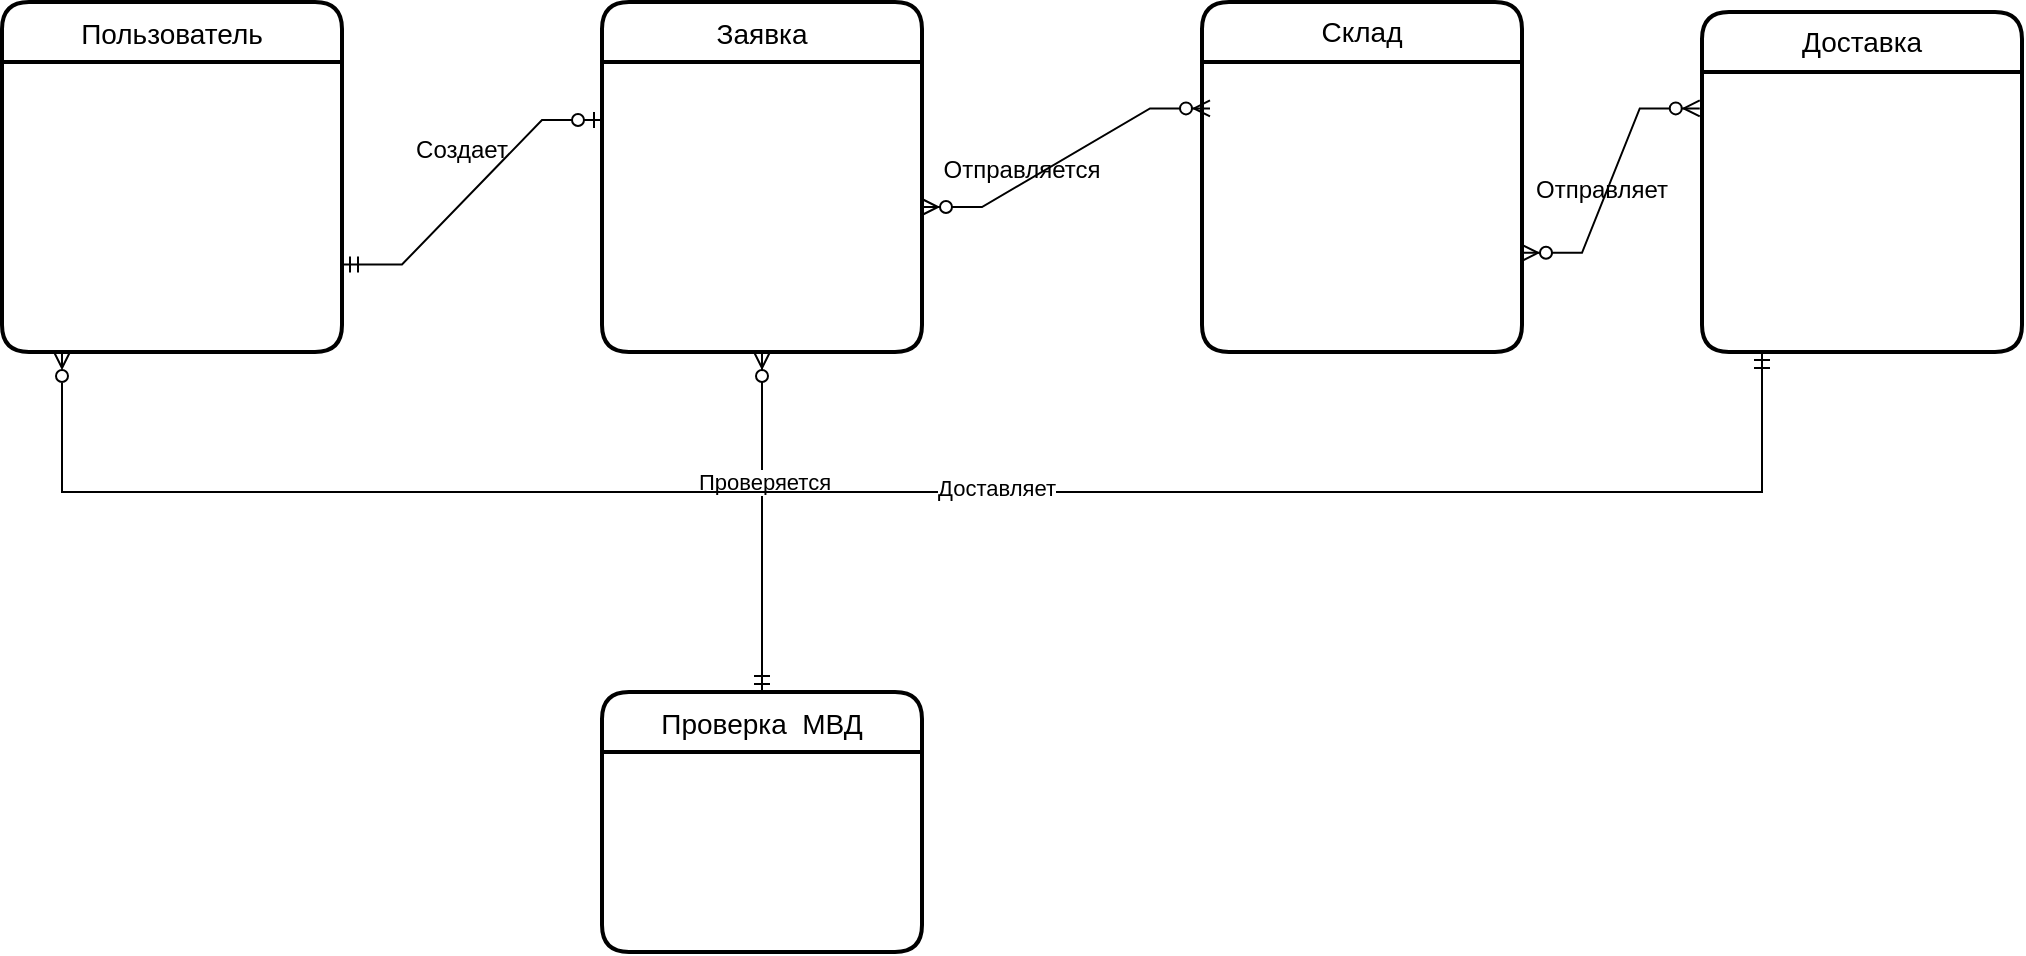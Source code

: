<mxfile version="24.7.17">
  <diagram id="xrxMtvPM4jD022jB3djA" name="ER модель">
    <mxGraphModel dx="1036" dy="614" grid="1" gridSize="10" guides="1" tooltips="1" connect="1" arrows="1" fold="1" page="1" pageScale="1" pageWidth="827" pageHeight="1169" math="0" shadow="0">
      <root>
        <mxCell id="0" />
        <mxCell id="1" parent="0" />
        <mxCell id="iiYwfUWWMAuivROCwT6N-2" value="Проверка  МВД" style="swimlane;childLayout=stackLayout;horizontal=1;startSize=30;horizontalStack=0;rounded=1;fontSize=14;fontStyle=0;strokeWidth=2;resizeParent=0;resizeLast=1;shadow=0;dashed=0;align=center;" parent="1" vertex="1">
          <mxGeometry x="320" y="370" width="160" height="130" as="geometry" />
        </mxCell>
        <mxCell id="iiYwfUWWMAuivROCwT6N-6" value="Пользователь" style="swimlane;childLayout=stackLayout;horizontal=1;startSize=30;horizontalStack=0;rounded=1;fontSize=14;fontStyle=0;strokeWidth=2;resizeParent=0;resizeLast=1;shadow=0;dashed=0;align=center;" parent="1" vertex="1">
          <mxGeometry x="20" y="25" width="170" height="175" as="geometry" />
        </mxCell>
        <mxCell id="iiYwfUWWMAuivROCwT6N-8" value="Заявка" style="swimlane;childLayout=stackLayout;horizontal=1;startSize=30;horizontalStack=0;rounded=1;fontSize=14;fontStyle=0;strokeWidth=2;resizeParent=0;resizeLast=1;shadow=0;dashed=0;align=center;" parent="1" vertex="1">
          <mxGeometry x="320" y="25" width="160" height="175" as="geometry" />
        </mxCell>
        <mxCell id="iiYwfUWWMAuivROCwT6N-13" value="&lt;span style=&quot;font-size: 12px;&quot;&gt;Создает&lt;/span&gt;" style="text;html=1;strokeColor=none;fillColor=none;align=center;verticalAlign=middle;whiteSpace=wrap;rounded=0;fontSize=20;" parent="1" vertex="1">
          <mxGeometry x="220" y="80" width="60" height="30" as="geometry" />
        </mxCell>
        <mxCell id="SJA6SZo35NUlE--jqV0c-15" value="Склад" style="swimlane;childLayout=stackLayout;horizontal=1;startSize=30;horizontalStack=0;rounded=1;fontSize=14;fontStyle=0;strokeWidth=2;resizeParent=0;resizeLast=1;shadow=0;dashed=0;align=center;whiteSpace=wrap;" parent="1" vertex="1">
          <mxGeometry x="620" y="25" width="160" height="175" as="geometry" />
        </mxCell>
        <mxCell id="SJA6SZo35NUlE--jqV0c-16" value="&#xa;" style="align=left;strokeColor=none;fillColor=none;spacingLeft=4;fontSize=12;verticalAlign=top;resizable=0;rotatable=0;part=1;" parent="SJA6SZo35NUlE--jqV0c-15" vertex="1">
          <mxGeometry y="30" width="160" height="145" as="geometry" />
        </mxCell>
        <mxCell id="SJA6SZo35NUlE--jqV0c-21" value="Доставка" style="swimlane;childLayout=stackLayout;horizontal=1;startSize=30;horizontalStack=0;rounded=1;fontSize=14;fontStyle=0;strokeWidth=2;resizeParent=0;resizeLast=1;shadow=0;dashed=0;align=center;whiteSpace=wrap;" parent="1" vertex="1">
          <mxGeometry x="870" y="30" width="160" height="170" as="geometry" />
        </mxCell>
        <mxCell id="SJA6SZo35NUlE--jqV0c-27" value="&lt;font style=&quot;font-size: 12px;&quot;&gt;Отправляется&lt;/font&gt;" style="text;html=1;strokeColor=none;fillColor=none;align=center;verticalAlign=middle;whiteSpace=wrap;rounded=0;fontSize=20;" parent="1" vertex="1">
          <mxGeometry x="500" y="90" width="60" height="30" as="geometry" />
        </mxCell>
        <mxCell id="LAT1vWZ2fPheqaUsvKx7-1" value="" style="edgeStyle=entityRelationEdgeStyle;fontSize=12;html=1;endArrow=ERzeroToOne;startArrow=ERmandOne;rounded=0;entryX=0;entryY=0.414;entryDx=0;entryDy=0;entryPerimeter=0;exitX=1;exitY=0.75;exitDx=0;exitDy=0;" edge="1" parent="1" source="iiYwfUWWMAuivROCwT6N-6">
          <mxGeometry width="100" height="100" relative="1" as="geometry">
            <mxPoint x="190" y="140" as="sourcePoint" />
            <mxPoint x="320" y="83.98" as="targetPoint" />
          </mxGeometry>
        </mxCell>
        <mxCell id="LAT1vWZ2fPheqaUsvKx7-5" value="" style="edgeStyle=entityRelationEdgeStyle;fontSize=12;html=1;endArrow=ERzeroToMany;endFill=1;startArrow=ERzeroToMany;rounded=0;exitX=1;exitY=0.5;exitDx=0;exitDy=0;entryX=0.025;entryY=0.16;entryDx=0;entryDy=0;entryPerimeter=0;" edge="1" parent="1" target="SJA6SZo35NUlE--jqV0c-16">
          <mxGeometry width="100" height="100" relative="1" as="geometry">
            <mxPoint x="480" y="127.5" as="sourcePoint" />
            <mxPoint x="620" y="85" as="targetPoint" />
          </mxGeometry>
        </mxCell>
        <mxCell id="LAT1vWZ2fPheqaUsvKx7-7" value="" style="edgeStyle=entityRelationEdgeStyle;fontSize=12;html=1;endArrow=ERzeroToMany;endFill=1;startArrow=ERzeroToMany;rounded=0;exitX=1;exitY=0.658;exitDx=0;exitDy=0;exitPerimeter=0;entryX=-0.007;entryY=0.13;entryDx=0;entryDy=0;entryPerimeter=0;" edge="1" parent="1" source="SJA6SZo35NUlE--jqV0c-16">
          <mxGeometry width="100" height="100" relative="1" as="geometry">
            <mxPoint x="763" y="160" as="sourcePoint" />
            <mxPoint x="868.88" y="78.2" as="targetPoint" />
          </mxGeometry>
        </mxCell>
        <mxCell id="LAT1vWZ2fPheqaUsvKx7-8" value="&lt;font style=&quot;font-size: 12px;&quot;&gt;Отправляет&lt;/font&gt;" style="text;html=1;strokeColor=none;fillColor=none;align=center;verticalAlign=middle;whiteSpace=wrap;rounded=0;fontSize=20;" vertex="1" parent="1">
          <mxGeometry x="790" y="100" width="60" height="30" as="geometry" />
        </mxCell>
        <mxCell id="LAT1vWZ2fPheqaUsvKx7-13" value="" style="fontSize=12;html=1;endArrow=ERzeroToMany;startArrow=ERmandOne;rounded=0;entryX=0.5;entryY=1;entryDx=0;entryDy=0;exitX=0.5;exitY=0;exitDx=0;exitDy=0;" edge="1" parent="1" source="iiYwfUWWMAuivROCwT6N-2" target="iiYwfUWWMAuivROCwT6N-8">
          <mxGeometry width="100" height="100" relative="1" as="geometry">
            <mxPoint x="400" y="360" as="sourcePoint" />
            <mxPoint x="580" y="240" as="targetPoint" />
          </mxGeometry>
        </mxCell>
        <mxCell id="LAT1vWZ2fPheqaUsvKx7-14" value="Проверяется" style="edgeLabel;html=1;align=center;verticalAlign=middle;resizable=0;points=[];" vertex="1" connectable="0" parent="LAT1vWZ2fPheqaUsvKx7-13">
          <mxGeometry x="0.234" y="-1" relative="1" as="geometry">
            <mxPoint as="offset" />
          </mxGeometry>
        </mxCell>
        <mxCell id="LAT1vWZ2fPheqaUsvKx7-33" value="" style="edgeStyle=orthogonalEdgeStyle;fontSize=12;html=1;endArrow=ERmandOne;startArrow=ERzeroToMany;rounded=0;startFill=0;endFill=0;entryX=0.5;entryY=1;entryDx=0;entryDy=0;" edge="1" parent="1">
          <mxGeometry width="100" height="100" relative="1" as="geometry">
            <mxPoint x="50" y="200" as="sourcePoint" />
            <mxPoint x="900" y="200" as="targetPoint" />
            <Array as="points">
              <mxPoint x="50" y="270" />
              <mxPoint x="900" y="270" />
            </Array>
          </mxGeometry>
        </mxCell>
        <mxCell id="LAT1vWZ2fPheqaUsvKx7-35" value="Доставляет" style="edgeLabel;html=1;align=center;verticalAlign=middle;resizable=0;points=[];" vertex="1" connectable="0" parent="LAT1vWZ2fPheqaUsvKx7-33">
          <mxGeometry x="0.085" y="2" relative="1" as="geometry">
            <mxPoint as="offset" />
          </mxGeometry>
        </mxCell>
      </root>
    </mxGraphModel>
  </diagram>
</mxfile>
